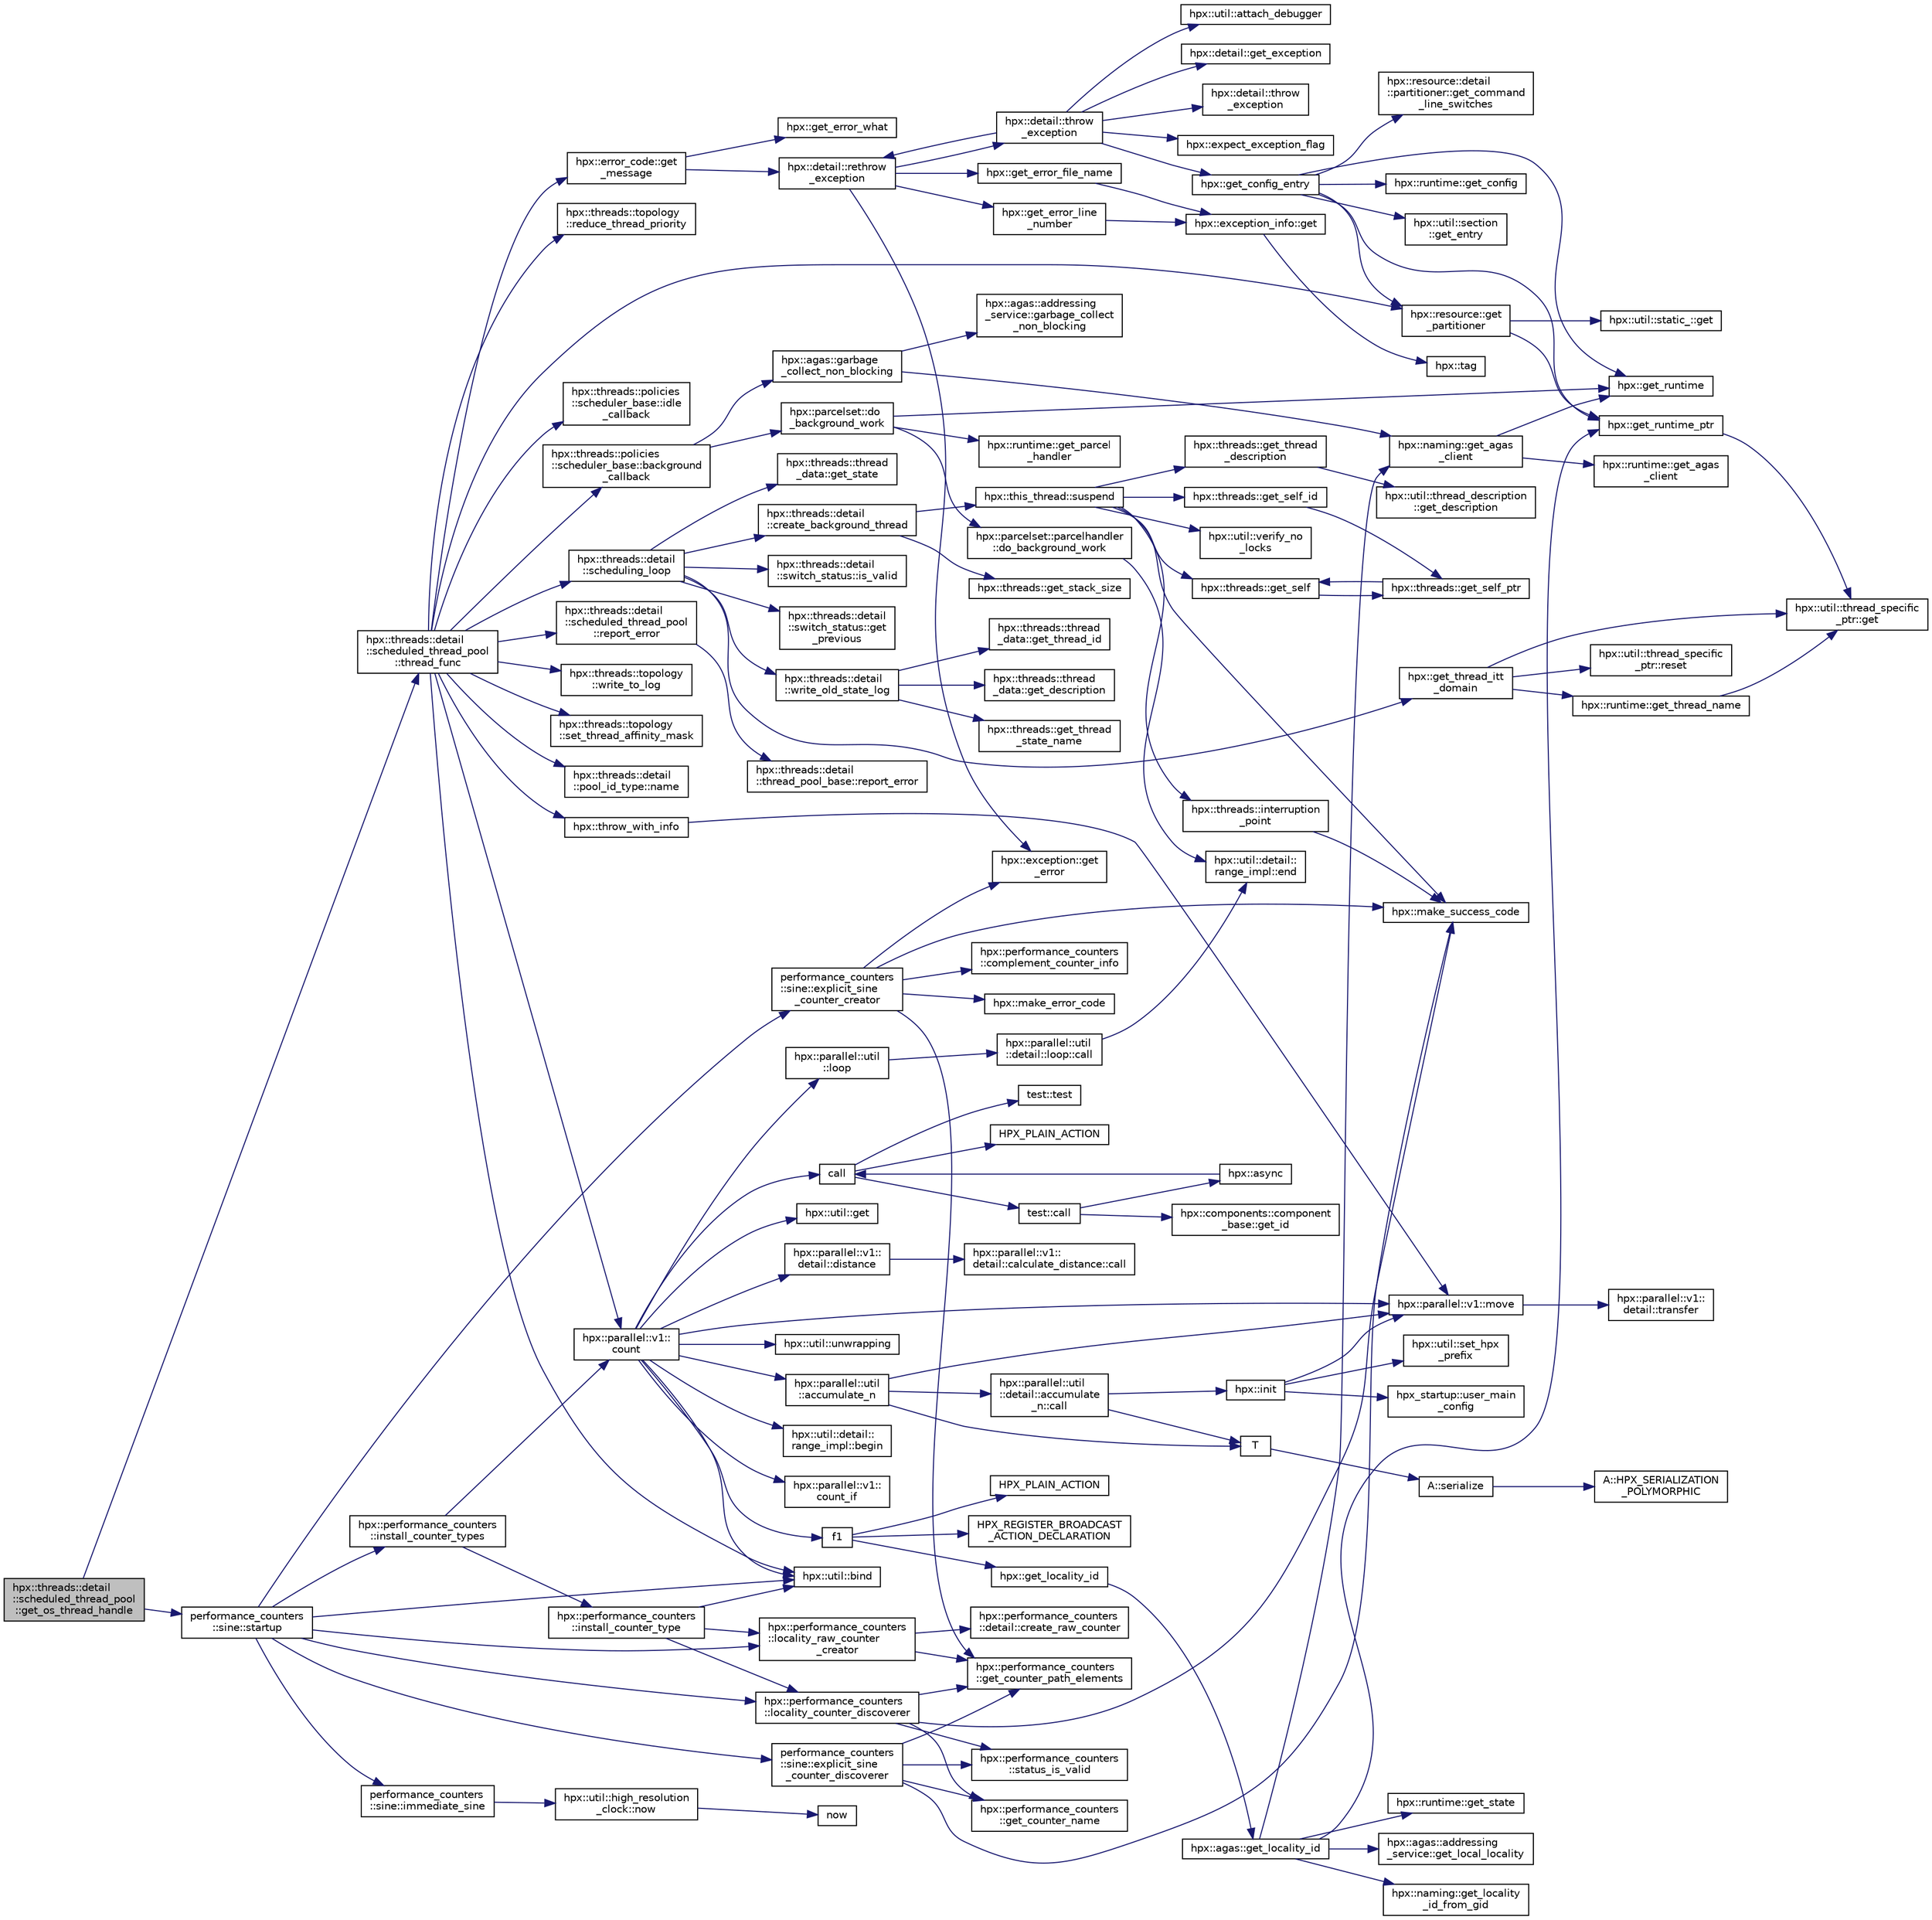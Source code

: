 digraph "hpx::threads::detail::scheduled_thread_pool::get_os_thread_handle"
{
  edge [fontname="Helvetica",fontsize="10",labelfontname="Helvetica",labelfontsize="10"];
  node [fontname="Helvetica",fontsize="10",shape=record];
  rankdir="LR";
  Node396 [label="hpx::threads::detail\l::scheduled_thread_pool\l::get_os_thread_handle",height=0.2,width=0.4,color="black", fillcolor="grey75", style="filled", fontcolor="black"];
  Node396 -> Node397 [color="midnightblue",fontsize="10",style="solid",fontname="Helvetica"];
  Node397 [label="hpx::threads::detail\l::scheduled_thread_pool\l::thread_func",height=0.2,width=0.4,color="black", fillcolor="white", style="filled",URL="$d2/df7/classhpx_1_1threads_1_1detail_1_1scheduled__thread__pool.html#a32d8c1d6d55b20d42149c5710792142f"];
  Node397 -> Node398 [color="midnightblue",fontsize="10",style="solid",fontname="Helvetica"];
  Node398 [label="hpx::resource::get\l_partitioner",height=0.2,width=0.4,color="black", fillcolor="white", style="filled",URL="$dd/da5/namespacehpx_1_1resource.html#af91354c369d9a22a00581d6b6da7d0ee"];
  Node398 -> Node399 [color="midnightblue",fontsize="10",style="solid",fontname="Helvetica"];
  Node399 [label="hpx::util::static_::get",height=0.2,width=0.4,color="black", fillcolor="white", style="filled",URL="$d3/dbb/structhpx_1_1util_1_1static__.html#a2967c633948a3bf17a3b5405ef5a8318"];
  Node398 -> Node400 [color="midnightblue",fontsize="10",style="solid",fontname="Helvetica"];
  Node400 [label="hpx::get_runtime_ptr",height=0.2,width=0.4,color="black", fillcolor="white", style="filled",URL="$d8/d83/namespacehpx.html#af29daf2bb3e01b4d6495a1742b6cce64"];
  Node400 -> Node401 [color="midnightblue",fontsize="10",style="solid",fontname="Helvetica"];
  Node401 [label="hpx::util::thread_specific\l_ptr::get",height=0.2,width=0.4,color="black", fillcolor="white", style="filled",URL="$d4/d4c/structhpx_1_1util_1_1thread__specific__ptr.html#a3b27d8520710478aa41d1f74206bdba9"];
  Node397 -> Node402 [color="midnightblue",fontsize="10",style="solid",fontname="Helvetica"];
  Node402 [label="hpx::threads::topology\l::write_to_log",height=0.2,width=0.4,color="black", fillcolor="white", style="filled",URL="$d5/daf/structhpx_1_1threads_1_1topology.html#a3a02b980b1b0fe24a36ef00bcf4b4c0f"];
  Node397 -> Node403 [color="midnightblue",fontsize="10",style="solid",fontname="Helvetica"];
  Node403 [label="hpx::threads::topology\l::set_thread_affinity_mask",height=0.2,width=0.4,color="black", fillcolor="white", style="filled",URL="$d5/daf/structhpx_1_1threads_1_1topology.html#a42b784e52c610fa3c7998f2b41396f04",tooltip="Use the given bit mask to set the affinity of the given thread. Each set bit corresponds to a process..."];
  Node397 -> Node404 [color="midnightblue",fontsize="10",style="solid",fontname="Helvetica"];
  Node404 [label="hpx::threads::detail\l::pool_id_type::name",height=0.2,width=0.4,color="black", fillcolor="white", style="filled",URL="$db/d62/structhpx_1_1threads_1_1detail_1_1pool__id__type.html#a3031d19c1ce8d88f6b9092cc0e322308"];
  Node397 -> Node405 [color="midnightblue",fontsize="10",style="solid",fontname="Helvetica"];
  Node405 [label="hpx::error_code::get\l_message",height=0.2,width=0.4,color="black", fillcolor="white", style="filled",URL="$d0/ddf/classhpx_1_1error__code.html#a70ab613bf2dfd57edc658b4acc680a63"];
  Node405 -> Node406 [color="midnightblue",fontsize="10",style="solid",fontname="Helvetica"];
  Node406 [label="hpx::detail::rethrow\l_exception",height=0.2,width=0.4,color="black", fillcolor="white", style="filled",URL="$d5/dbe/namespacehpx_1_1detail.html#aee8c9834a58f5c303ab3458b3b47d557"];
  Node406 -> Node407 [color="midnightblue",fontsize="10",style="solid",fontname="Helvetica"];
  Node407 [label="hpx::detail::throw\l_exception",height=0.2,width=0.4,color="black", fillcolor="white", style="filled",URL="$d5/dbe/namespacehpx_1_1detail.html#a6366f24c7da7fddd56679cb4f108689d"];
  Node407 -> Node408 [color="midnightblue",fontsize="10",style="solid",fontname="Helvetica"];
  Node408 [label="hpx::expect_exception_flag",height=0.2,width=0.4,color="black", fillcolor="white", style="filled",URL="$d8/d83/namespacehpx.html#ab67c753a0a830fd90332e88a18377f90"];
  Node407 -> Node409 [color="midnightblue",fontsize="10",style="solid",fontname="Helvetica"];
  Node409 [label="hpx::get_config_entry",height=0.2,width=0.4,color="black", fillcolor="white", style="filled",URL="$d8/d83/namespacehpx.html#a097240e6744bc8905f708932da401835",tooltip="Retrieve the string value of a configuration entry given by key. "];
  Node409 -> Node400 [color="midnightblue",fontsize="10",style="solid",fontname="Helvetica"];
  Node409 -> Node410 [color="midnightblue",fontsize="10",style="solid",fontname="Helvetica"];
  Node410 [label="hpx::get_runtime",height=0.2,width=0.4,color="black", fillcolor="white", style="filled",URL="$d8/d83/namespacehpx.html#aef902cc6c7dd3b9fbadf34d1e850a070"];
  Node409 -> Node411 [color="midnightblue",fontsize="10",style="solid",fontname="Helvetica"];
  Node411 [label="hpx::runtime::get_config",height=0.2,width=0.4,color="black", fillcolor="white", style="filled",URL="$d0/d7b/classhpx_1_1runtime.html#a0bfe0241e54b1fe1dd4ec181d944de43",tooltip="access configuration information "];
  Node409 -> Node412 [color="midnightblue",fontsize="10",style="solid",fontname="Helvetica"];
  Node412 [label="hpx::util::section\l::get_entry",height=0.2,width=0.4,color="black", fillcolor="white", style="filled",URL="$dd/de4/classhpx_1_1util_1_1section.html#a02ac2ca2a4490347405dec03df46af88"];
  Node409 -> Node398 [color="midnightblue",fontsize="10",style="solid",fontname="Helvetica"];
  Node409 -> Node413 [color="midnightblue",fontsize="10",style="solid",fontname="Helvetica"];
  Node413 [label="hpx::resource::detail\l::partitioner::get_command\l_line_switches",height=0.2,width=0.4,color="black", fillcolor="white", style="filled",URL="$d0/dab/classhpx_1_1resource_1_1detail_1_1partitioner.html#a16fe01dd59b2c89bd556788b5713522e"];
  Node407 -> Node414 [color="midnightblue",fontsize="10",style="solid",fontname="Helvetica"];
  Node414 [label="hpx::util::attach_debugger",height=0.2,width=0.4,color="black", fillcolor="white", style="filled",URL="$df/dad/namespacehpx_1_1util.html#a4d53a5f5c04d022a87d71b19af5d14f3"];
  Node407 -> Node406 [color="midnightblue",fontsize="10",style="solid",fontname="Helvetica"];
  Node407 -> Node415 [color="midnightblue",fontsize="10",style="solid",fontname="Helvetica"];
  Node415 [label="hpx::detail::get_exception",height=0.2,width=0.4,color="black", fillcolor="white", style="filled",URL="$d5/dbe/namespacehpx_1_1detail.html#aeddff6225bf1465af33dd657d550796b"];
  Node407 -> Node416 [color="midnightblue",fontsize="10",style="solid",fontname="Helvetica"];
  Node416 [label="hpx::detail::throw\l_exception",height=0.2,width=0.4,color="black", fillcolor="white", style="filled",URL="$d5/dbe/namespacehpx_1_1detail.html#a2ae7ed92c53dbd2adaa2ae33d3433370"];
  Node406 -> Node417 [color="midnightblue",fontsize="10",style="solid",fontname="Helvetica"];
  Node417 [label="hpx::exception::get\l_error",height=0.2,width=0.4,color="black", fillcolor="white", style="filled",URL="$de/d25/classhpx_1_1exception.html#a427fc21f422d4a796cf7e8f7b74c1fe1"];
  Node406 -> Node418 [color="midnightblue",fontsize="10",style="solid",fontname="Helvetica"];
  Node418 [label="hpx::get_error_file_name",height=0.2,width=0.4,color="black", fillcolor="white", style="filled",URL="$d8/d83/namespacehpx.html#a0af92c8ff70bbc40c078ef06a2ff4647",tooltip="Return the (source code) file name of the function from which the exception was thrown. "];
  Node418 -> Node419 [color="midnightblue",fontsize="10",style="solid",fontname="Helvetica"];
  Node419 [label="hpx::exception_info::get",height=0.2,width=0.4,color="black", fillcolor="white", style="filled",URL="$d9/dd9/classhpx_1_1exception__info.html#a5185a3dd356feafdff056cc4004d15b4"];
  Node419 -> Node420 [color="midnightblue",fontsize="10",style="solid",fontname="Helvetica"];
  Node420 [label="hpx::tag",height=0.2,width=0.4,color="black", fillcolor="white", style="filled",URL="$d8/d83/namespacehpx.html#ab8a2c6d15512607b77dc35c2cbffbd24"];
  Node406 -> Node421 [color="midnightblue",fontsize="10",style="solid",fontname="Helvetica"];
  Node421 [label="hpx::get_error_line\l_number",height=0.2,width=0.4,color="black", fillcolor="white", style="filled",URL="$d8/d83/namespacehpx.html#ae0112fceccd5a51798ed81d88906468e",tooltip="Return the line number in the (source code) file of the function from which the exception was thrown..."];
  Node421 -> Node419 [color="midnightblue",fontsize="10",style="solid",fontname="Helvetica"];
  Node405 -> Node422 [color="midnightblue",fontsize="10",style="solid",fontname="Helvetica"];
  Node422 [label="hpx::get_error_what",height=0.2,width=0.4,color="black", fillcolor="white", style="filled",URL="$d8/d83/namespacehpx.html#ad28bf0e2a07a99c4d3eedaf1339af32c",tooltip="Return the error message of the thrown exception. "];
  Node397 -> Node423 [color="midnightblue",fontsize="10",style="solid",fontname="Helvetica"];
  Node423 [label="hpx::threads::topology\l::reduce_thread_priority",height=0.2,width=0.4,color="black", fillcolor="white", style="filled",URL="$d5/daf/structhpx_1_1threads_1_1topology.html#a3752f213bc1a82cc001736ecdcdcc675",tooltip="Reduce thread priority of the current thread. "];
  Node397 -> Node424 [color="midnightblue",fontsize="10",style="solid",fontname="Helvetica"];
  Node424 [label="hpx::parallel::v1::\lcount",height=0.2,width=0.4,color="black", fillcolor="white", style="filled",URL="$db/db9/namespacehpx_1_1parallel_1_1v1.html#a19d058114a2bd44801aab4176b188e23"];
  Node424 -> Node425 [color="midnightblue",fontsize="10",style="solid",fontname="Helvetica"];
  Node425 [label="hpx::parallel::v1::\lcount_if",height=0.2,width=0.4,color="black", fillcolor="white", style="filled",URL="$db/db9/namespacehpx_1_1parallel_1_1v1.html#ad836ff017ec208c2d6388a9b47b05ce0"];
  Node424 -> Node426 [color="midnightblue",fontsize="10",style="solid",fontname="Helvetica"];
  Node426 [label="f1",height=0.2,width=0.4,color="black", fillcolor="white", style="filled",URL="$d8/d8b/broadcast_8cpp.html#a1751fbd41f2529b84514a9dbd767959a"];
  Node426 -> Node427 [color="midnightblue",fontsize="10",style="solid",fontname="Helvetica"];
  Node427 [label="hpx::get_locality_id",height=0.2,width=0.4,color="black", fillcolor="white", style="filled",URL="$d8/d83/namespacehpx.html#a158d7c54a657bb364c1704033010697b",tooltip="Return the number of the locality this function is being called from. "];
  Node427 -> Node428 [color="midnightblue",fontsize="10",style="solid",fontname="Helvetica"];
  Node428 [label="hpx::agas::get_locality_id",height=0.2,width=0.4,color="black", fillcolor="white", style="filled",URL="$dc/d54/namespacehpx_1_1agas.html#a491cc2ddecdf0f1a9129900caa6a4d3e"];
  Node428 -> Node400 [color="midnightblue",fontsize="10",style="solid",fontname="Helvetica"];
  Node428 -> Node429 [color="midnightblue",fontsize="10",style="solid",fontname="Helvetica"];
  Node429 [label="hpx::runtime::get_state",height=0.2,width=0.4,color="black", fillcolor="white", style="filled",URL="$d0/d7b/classhpx_1_1runtime.html#ab405f80e060dac95d624520f38b0524c"];
  Node428 -> Node430 [color="midnightblue",fontsize="10",style="solid",fontname="Helvetica"];
  Node430 [label="hpx::naming::get_agas\l_client",height=0.2,width=0.4,color="black", fillcolor="white", style="filled",URL="$d4/dc9/namespacehpx_1_1naming.html#a0408fffd5d34b620712a801b0ae3b032"];
  Node430 -> Node410 [color="midnightblue",fontsize="10",style="solid",fontname="Helvetica"];
  Node430 -> Node431 [color="midnightblue",fontsize="10",style="solid",fontname="Helvetica"];
  Node431 [label="hpx::runtime::get_agas\l_client",height=0.2,width=0.4,color="black", fillcolor="white", style="filled",URL="$d0/d7b/classhpx_1_1runtime.html#aeb5dddd30d6b9861669af8ad44d1a96a"];
  Node428 -> Node432 [color="midnightblue",fontsize="10",style="solid",fontname="Helvetica"];
  Node432 [label="hpx::agas::addressing\l_service::get_local_locality",height=0.2,width=0.4,color="black", fillcolor="white", style="filled",URL="$db/d58/structhpx_1_1agas_1_1addressing__service.html#ab52c19a37c2a7a006c6c15f90ad0539c"];
  Node428 -> Node433 [color="midnightblue",fontsize="10",style="solid",fontname="Helvetica"];
  Node433 [label="hpx::naming::get_locality\l_id_from_gid",height=0.2,width=0.4,color="black", fillcolor="white", style="filled",URL="$d4/dc9/namespacehpx_1_1naming.html#a7fd43037784560bd04fda9b49e33529f"];
  Node426 -> Node434 [color="midnightblue",fontsize="10",style="solid",fontname="Helvetica"];
  Node434 [label="HPX_PLAIN_ACTION",height=0.2,width=0.4,color="black", fillcolor="white", style="filled",URL="$d8/d8b/broadcast_8cpp.html#a19685a0394ce6a99351f7a679f6eeefc"];
  Node426 -> Node435 [color="midnightblue",fontsize="10",style="solid",fontname="Helvetica"];
  Node435 [label="HPX_REGISTER_BROADCAST\l_ACTION_DECLARATION",height=0.2,width=0.4,color="black", fillcolor="white", style="filled",URL="$d7/d38/addressing__service_8cpp.html#a573d764d9cb34eec46a4bdffcf07875f"];
  Node424 -> Node436 [color="midnightblue",fontsize="10",style="solid",fontname="Helvetica"];
  Node436 [label="hpx::parallel::util\l::loop",height=0.2,width=0.4,color="black", fillcolor="white", style="filled",URL="$df/dc6/namespacehpx_1_1parallel_1_1util.html#a3f434e00f42929aac85debb8c5782213"];
  Node436 -> Node437 [color="midnightblue",fontsize="10",style="solid",fontname="Helvetica"];
  Node437 [label="hpx::parallel::util\l::detail::loop::call",height=0.2,width=0.4,color="black", fillcolor="white", style="filled",URL="$da/d06/structhpx_1_1parallel_1_1util_1_1detail_1_1loop.html#a5c5e8dbda782f09cdb7bc2509e3bf09e"];
  Node437 -> Node438 [color="midnightblue",fontsize="10",style="solid",fontname="Helvetica"];
  Node438 [label="hpx::util::detail::\lrange_impl::end",height=0.2,width=0.4,color="black", fillcolor="white", style="filled",URL="$d4/d4a/namespacehpx_1_1util_1_1detail_1_1range__impl.html#afb2ea48b0902f52ee4d8b764807b4316"];
  Node424 -> Node439 [color="midnightblue",fontsize="10",style="solid",fontname="Helvetica"];
  Node439 [label="hpx::util::bind",height=0.2,width=0.4,color="black", fillcolor="white", style="filled",URL="$df/dad/namespacehpx_1_1util.html#ad844caedf82a0173d6909d910c3e48c6"];
  Node424 -> Node440 [color="midnightblue",fontsize="10",style="solid",fontname="Helvetica"];
  Node440 [label="hpx::parallel::v1::move",height=0.2,width=0.4,color="black", fillcolor="white", style="filled",URL="$db/db9/namespacehpx_1_1parallel_1_1v1.html#aa7c4ede081ce786c9d1eb1adff495cfc"];
  Node440 -> Node441 [color="midnightblue",fontsize="10",style="solid",fontname="Helvetica"];
  Node441 [label="hpx::parallel::v1::\ldetail::transfer",height=0.2,width=0.4,color="black", fillcolor="white", style="filled",URL="$d2/ddd/namespacehpx_1_1parallel_1_1v1_1_1detail.html#ab1b56a05e1885ca7cc7ffa1804dd2f3c"];
  Node424 -> Node442 [color="midnightblue",fontsize="10",style="solid",fontname="Helvetica"];
  Node442 [label="hpx::util::get",height=0.2,width=0.4,color="black", fillcolor="white", style="filled",URL="$df/dad/namespacehpx_1_1util.html#a5cbd3c41f03f4d4acaedaa4777e3cc02"];
  Node424 -> Node443 [color="midnightblue",fontsize="10",style="solid",fontname="Helvetica"];
  Node443 [label="call",height=0.2,width=0.4,color="black", fillcolor="white", style="filled",URL="$d2/d67/promise__1620_8cpp.html#a58357f0b82bc761e1d0b9091ed563a70"];
  Node443 -> Node444 [color="midnightblue",fontsize="10",style="solid",fontname="Helvetica"];
  Node444 [label="test::test",height=0.2,width=0.4,color="black", fillcolor="white", style="filled",URL="$d8/d89/structtest.html#ab42d5ece712d716b04cb3f686f297a26"];
  Node443 -> Node445 [color="midnightblue",fontsize="10",style="solid",fontname="Helvetica"];
  Node445 [label="HPX_PLAIN_ACTION",height=0.2,width=0.4,color="black", fillcolor="white", style="filled",URL="$d2/d67/promise__1620_8cpp.html#ab96aab827a4b1fcaf66cfe0ba83fef23"];
  Node443 -> Node446 [color="midnightblue",fontsize="10",style="solid",fontname="Helvetica"];
  Node446 [label="test::call",height=0.2,width=0.4,color="black", fillcolor="white", style="filled",URL="$d8/d89/structtest.html#aeb29e7ed6518b9426ccf1344c52620ae"];
  Node446 -> Node447 [color="midnightblue",fontsize="10",style="solid",fontname="Helvetica"];
  Node447 [label="hpx::async",height=0.2,width=0.4,color="black", fillcolor="white", style="filled",URL="$d8/d83/namespacehpx.html#acb7d8e37b73b823956ce144f9a57eaa4"];
  Node447 -> Node443 [color="midnightblue",fontsize="10",style="solid",fontname="Helvetica"];
  Node446 -> Node448 [color="midnightblue",fontsize="10",style="solid",fontname="Helvetica"];
  Node448 [label="hpx::components::component\l_base::get_id",height=0.2,width=0.4,color="black", fillcolor="white", style="filled",URL="$d2/de6/classhpx_1_1components_1_1component__base.html#a4c8fd93514039bdf01c48d66d82b19cd"];
  Node424 -> Node449 [color="midnightblue",fontsize="10",style="solid",fontname="Helvetica"];
  Node449 [label="hpx::parallel::v1::\ldetail::distance",height=0.2,width=0.4,color="black", fillcolor="white", style="filled",URL="$d2/ddd/namespacehpx_1_1parallel_1_1v1_1_1detail.html#a6bea3c6a5f470cad11f27ee6bab4a33f"];
  Node449 -> Node450 [color="midnightblue",fontsize="10",style="solid",fontname="Helvetica"];
  Node450 [label="hpx::parallel::v1::\ldetail::calculate_distance::call",height=0.2,width=0.4,color="black", fillcolor="white", style="filled",URL="$db/dfa/structhpx_1_1parallel_1_1v1_1_1detail_1_1calculate__distance.html#a950a6627830a7d019ac0e734b0a447bf"];
  Node424 -> Node451 [color="midnightblue",fontsize="10",style="solid",fontname="Helvetica"];
  Node451 [label="hpx::util::unwrapping",height=0.2,width=0.4,color="black", fillcolor="white", style="filled",URL="$df/dad/namespacehpx_1_1util.html#a7529d9ac687684c33403cdd1f9cef8e4"];
  Node424 -> Node452 [color="midnightblue",fontsize="10",style="solid",fontname="Helvetica"];
  Node452 [label="hpx::parallel::util\l::accumulate_n",height=0.2,width=0.4,color="black", fillcolor="white", style="filled",URL="$df/dc6/namespacehpx_1_1parallel_1_1util.html#af19f9a2722f97c2247ea5d0dbb5e2d25"];
  Node452 -> Node453 [color="midnightblue",fontsize="10",style="solid",fontname="Helvetica"];
  Node453 [label="hpx::parallel::util\l::detail::accumulate\l_n::call",height=0.2,width=0.4,color="black", fillcolor="white", style="filled",URL="$d8/d3b/structhpx_1_1parallel_1_1util_1_1detail_1_1accumulate__n.html#a765aceb8ab313fc92f7c4aaf70ccca8f"];
  Node453 -> Node454 [color="midnightblue",fontsize="10",style="solid",fontname="Helvetica"];
  Node454 [label="hpx::init",height=0.2,width=0.4,color="black", fillcolor="white", style="filled",URL="$d8/d83/namespacehpx.html#a3c694ea960b47c56b33351ba16e3d76b",tooltip="Main entry point for launching the HPX runtime system. "];
  Node454 -> Node455 [color="midnightblue",fontsize="10",style="solid",fontname="Helvetica"];
  Node455 [label="hpx::util::set_hpx\l_prefix",height=0.2,width=0.4,color="black", fillcolor="white", style="filled",URL="$df/dad/namespacehpx_1_1util.html#ae40a23c1ba0a48d9304dcf717a95793e"];
  Node454 -> Node456 [color="midnightblue",fontsize="10",style="solid",fontname="Helvetica"];
  Node456 [label="hpx_startup::user_main\l_config",height=0.2,width=0.4,color="black", fillcolor="white", style="filled",URL="$d3/dd2/namespacehpx__startup.html#aaac571d88bd3912a4225a23eb3261637"];
  Node454 -> Node440 [color="midnightblue",fontsize="10",style="solid",fontname="Helvetica"];
  Node453 -> Node457 [color="midnightblue",fontsize="10",style="solid",fontname="Helvetica"];
  Node457 [label="T",height=0.2,width=0.4,color="black", fillcolor="white", style="filled",URL="$db/d33/polymorphic__semiintrusive__template_8cpp.html#ad187658f9cb91c1312b39ae7e896f1ea"];
  Node457 -> Node458 [color="midnightblue",fontsize="10",style="solid",fontname="Helvetica"];
  Node458 [label="A::serialize",height=0.2,width=0.4,color="black", fillcolor="white", style="filled",URL="$d7/da0/struct_a.html#a5f5c287cf471e274ed9dda0da1592212"];
  Node458 -> Node459 [color="midnightblue",fontsize="10",style="solid",fontname="Helvetica"];
  Node459 [label="A::HPX_SERIALIZATION\l_POLYMORPHIC",height=0.2,width=0.4,color="black", fillcolor="white", style="filled",URL="$d7/da0/struct_a.html#ada978cc156cebbafddb1f3aa4c01918c"];
  Node452 -> Node440 [color="midnightblue",fontsize="10",style="solid",fontname="Helvetica"];
  Node452 -> Node457 [color="midnightblue",fontsize="10",style="solid",fontname="Helvetica"];
  Node424 -> Node460 [color="midnightblue",fontsize="10",style="solid",fontname="Helvetica"];
  Node460 [label="hpx::util::detail::\lrange_impl::begin",height=0.2,width=0.4,color="black", fillcolor="white", style="filled",URL="$d4/d4a/namespacehpx_1_1util_1_1detail_1_1range__impl.html#a31e165df2b865cdd961f35ce938db41a"];
  Node397 -> Node439 [color="midnightblue",fontsize="10",style="solid",fontname="Helvetica"];
  Node397 -> Node461 [color="midnightblue",fontsize="10",style="solid",fontname="Helvetica"];
  Node461 [label="hpx::threads::policies\l::scheduler_base::idle\l_callback",height=0.2,width=0.4,color="black", fillcolor="white", style="filled",URL="$dd/d7e/structhpx_1_1threads_1_1policies_1_1scheduler__base.html#aed31cb1b82fc7a3bcec3c4d53fde9fc9"];
  Node397 -> Node462 [color="midnightblue",fontsize="10",style="solid",fontname="Helvetica"];
  Node462 [label="hpx::threads::policies\l::scheduler_base::background\l_callback",height=0.2,width=0.4,color="black", fillcolor="white", style="filled",URL="$dd/d7e/structhpx_1_1threads_1_1policies_1_1scheduler__base.html#a956709c6ebb9953e01eb3426faf083d5"];
  Node462 -> Node463 [color="midnightblue",fontsize="10",style="solid",fontname="Helvetica"];
  Node463 [label="hpx::parcelset::do\l_background_work",height=0.2,width=0.4,color="black", fillcolor="white", style="filled",URL="$d4/d41/namespacehpx_1_1parcelset.html#a1c37a1125414de7ed0fdb0dbef922ae0"];
  Node463 -> Node410 [color="midnightblue",fontsize="10",style="solid",fontname="Helvetica"];
  Node463 -> Node464 [color="midnightblue",fontsize="10",style="solid",fontname="Helvetica"];
  Node464 [label="hpx::runtime::get_parcel\l_handler",height=0.2,width=0.4,color="black", fillcolor="white", style="filled",URL="$d0/d7b/classhpx_1_1runtime.html#aa3997c2fc929d3bb84bcb100b4b66e8d"];
  Node463 -> Node465 [color="midnightblue",fontsize="10",style="solid",fontname="Helvetica"];
  Node465 [label="hpx::parcelset::parcelhandler\l::do_background_work",height=0.2,width=0.4,color="black", fillcolor="white", style="filled",URL="$d4/d2f/classhpx_1_1parcelset_1_1parcelhandler.html#a4d1c13251cdae6b6e7d06f5a7ff48d5b",tooltip="do background work in the parcel layer "];
  Node465 -> Node438 [color="midnightblue",fontsize="10",style="solid",fontname="Helvetica"];
  Node462 -> Node466 [color="midnightblue",fontsize="10",style="solid",fontname="Helvetica"];
  Node466 [label="hpx::agas::garbage\l_collect_non_blocking",height=0.2,width=0.4,color="black", fillcolor="white", style="filled",URL="$dc/d54/namespacehpx_1_1agas.html#afad9c8faca41f9a5ec2c50b98ad1e05f"];
  Node466 -> Node430 [color="midnightblue",fontsize="10",style="solid",fontname="Helvetica"];
  Node466 -> Node467 [color="midnightblue",fontsize="10",style="solid",fontname="Helvetica"];
  Node467 [label="hpx::agas::addressing\l_service::garbage_collect\l_non_blocking",height=0.2,width=0.4,color="black", fillcolor="white", style="filled",URL="$db/d58/structhpx_1_1agas_1_1addressing__service.html#a031124dcd3086059ceff3abde50f0b97"];
  Node397 -> Node468 [color="midnightblue",fontsize="10",style="solid",fontname="Helvetica"];
  Node468 [label="hpx::threads::detail\l::scheduling_loop",height=0.2,width=0.4,color="black", fillcolor="white", style="filled",URL="$d2/dd1/namespacehpx_1_1threads_1_1detail.html#a68a95dd6ac6606418b859ac45da10a5a"];
  Node468 -> Node469 [color="midnightblue",fontsize="10",style="solid",fontname="Helvetica"];
  Node469 [label="hpx::get_thread_itt\l_domain",height=0.2,width=0.4,color="black", fillcolor="white", style="filled",URL="$d8/d83/namespacehpx.html#a69350b29bb641f990117ad53c4df1d51"];
  Node469 -> Node401 [color="midnightblue",fontsize="10",style="solid",fontname="Helvetica"];
  Node469 -> Node470 [color="midnightblue",fontsize="10",style="solid",fontname="Helvetica"];
  Node470 [label="hpx::util::thread_specific\l_ptr::reset",height=0.2,width=0.4,color="black", fillcolor="white", style="filled",URL="$d4/d4c/structhpx_1_1util_1_1thread__specific__ptr.html#a39c7045b96ffecd7220745a72a89ea6e"];
  Node469 -> Node471 [color="midnightblue",fontsize="10",style="solid",fontname="Helvetica"];
  Node471 [label="hpx::runtime::get_thread_name",height=0.2,width=0.4,color="black", fillcolor="white", style="filled",URL="$d0/d7b/classhpx_1_1runtime.html#adeb6fca03ce5ab9019872891481aa31f",tooltip="Return the name of the calling thread. "];
  Node471 -> Node401 [color="midnightblue",fontsize="10",style="solid",fontname="Helvetica"];
  Node468 -> Node472 [color="midnightblue",fontsize="10",style="solid",fontname="Helvetica"];
  Node472 [label="hpx::threads::detail\l::create_background_thread",height=0.2,width=0.4,color="black", fillcolor="white", style="filled",URL="$d2/dd1/namespacehpx_1_1threads_1_1detail.html#a4caef2f942519fa78863cb0050a67697"];
  Node472 -> Node473 [color="midnightblue",fontsize="10",style="solid",fontname="Helvetica"];
  Node473 [label="hpx::this_thread::suspend",height=0.2,width=0.4,color="black", fillcolor="white", style="filled",URL="$d9/d52/namespacehpx_1_1this__thread.html#aca220026fb3014c0881d129fe31c0073"];
  Node473 -> Node474 [color="midnightblue",fontsize="10",style="solid",fontname="Helvetica"];
  Node474 [label="hpx::threads::get_self",height=0.2,width=0.4,color="black", fillcolor="white", style="filled",URL="$d7/d28/namespacehpx_1_1threads.html#a07daf4d6d29233f20d66d41ab7b5b8e8"];
  Node474 -> Node475 [color="midnightblue",fontsize="10",style="solid",fontname="Helvetica"];
  Node475 [label="hpx::threads::get_self_ptr",height=0.2,width=0.4,color="black", fillcolor="white", style="filled",URL="$d7/d28/namespacehpx_1_1threads.html#a22877ae347ad884cde3a51397dad6c53"];
  Node475 -> Node474 [color="midnightblue",fontsize="10",style="solid",fontname="Helvetica"];
  Node473 -> Node476 [color="midnightblue",fontsize="10",style="solid",fontname="Helvetica"];
  Node476 [label="hpx::threads::get_self_id",height=0.2,width=0.4,color="black", fillcolor="white", style="filled",URL="$d7/d28/namespacehpx_1_1threads.html#afafe0f900b9fac3d4ed3c747625c1cfe"];
  Node476 -> Node475 [color="midnightblue",fontsize="10",style="solid",fontname="Helvetica"];
  Node473 -> Node477 [color="midnightblue",fontsize="10",style="solid",fontname="Helvetica"];
  Node477 [label="hpx::threads::interruption\l_point",height=0.2,width=0.4,color="black", fillcolor="white", style="filled",URL="$d7/d28/namespacehpx_1_1threads.html#ada6ec56a12b050707311d8c628089059"];
  Node477 -> Node478 [color="midnightblue",fontsize="10",style="solid",fontname="Helvetica"];
  Node478 [label="hpx::make_success_code",height=0.2,width=0.4,color="black", fillcolor="white", style="filled",URL="$d8/d83/namespacehpx.html#a0e8512a8f49e2a6c8185061181419d8f",tooltip="Returns error_code(hpx::success, \"success\", mode). "];
  Node473 -> Node479 [color="midnightblue",fontsize="10",style="solid",fontname="Helvetica"];
  Node479 [label="hpx::util::verify_no\l_locks",height=0.2,width=0.4,color="black", fillcolor="white", style="filled",URL="$df/dad/namespacehpx_1_1util.html#ae0e1837ee6f09b79b26c2e788d2e9fc9"];
  Node473 -> Node480 [color="midnightblue",fontsize="10",style="solid",fontname="Helvetica"];
  Node480 [label="hpx::threads::get_thread\l_description",height=0.2,width=0.4,color="black", fillcolor="white", style="filled",URL="$d7/d28/namespacehpx_1_1threads.html#a42fc18a7a680f4e8bc633a4b4c956701"];
  Node480 -> Node481 [color="midnightblue",fontsize="10",style="solid",fontname="Helvetica"];
  Node481 [label="hpx::util::thread_description\l::get_description",height=0.2,width=0.4,color="black", fillcolor="white", style="filled",URL="$df/d9e/structhpx_1_1util_1_1thread__description.html#a8c834e14eca6eb228188022577f9f952"];
  Node473 -> Node478 [color="midnightblue",fontsize="10",style="solid",fontname="Helvetica"];
  Node472 -> Node482 [color="midnightblue",fontsize="10",style="solid",fontname="Helvetica"];
  Node482 [label="hpx::threads::get_stack_size",height=0.2,width=0.4,color="black", fillcolor="white", style="filled",URL="$d7/d28/namespacehpx_1_1threads.html#af597241b3c2785150be206737ca04aa6",tooltip="The get_stack_size function is part of the thread related API. It. "];
  Node468 -> Node483 [color="midnightblue",fontsize="10",style="solid",fontname="Helvetica"];
  Node483 [label="hpx::threads::thread\l_data::get_state",height=0.2,width=0.4,color="black", fillcolor="white", style="filled",URL="$d3/d00/classhpx_1_1threads_1_1thread__data.html#a4a24fe7d53dece4ccf5dcd2a30177d6d"];
  Node468 -> Node484 [color="midnightblue",fontsize="10",style="solid",fontname="Helvetica"];
  Node484 [label="hpx::threads::detail\l::write_old_state_log",height=0.2,width=0.4,color="black", fillcolor="white", style="filled",URL="$d2/dd1/namespacehpx_1_1threads_1_1detail.html#aa11d8d4f93faf9b514d46d9ad1546d39"];
  Node484 -> Node485 [color="midnightblue",fontsize="10",style="solid",fontname="Helvetica"];
  Node485 [label="hpx::threads::thread\l_data::get_thread_id",height=0.2,width=0.4,color="black", fillcolor="white", style="filled",URL="$d3/d00/classhpx_1_1threads_1_1thread__data.html#a097981c34132d2d99cca011e33fb6fe5"];
  Node484 -> Node486 [color="midnightblue",fontsize="10",style="solid",fontname="Helvetica"];
  Node486 [label="hpx::threads::thread\l_data::get_description",height=0.2,width=0.4,color="black", fillcolor="white", style="filled",URL="$d3/d00/classhpx_1_1threads_1_1thread__data.html#a6e4640d308b7fb17f87509e0aadd6b49"];
  Node484 -> Node487 [color="midnightblue",fontsize="10",style="solid",fontname="Helvetica"];
  Node487 [label="hpx::threads::get_thread\l_state_name",height=0.2,width=0.4,color="black", fillcolor="white", style="filled",URL="$d7/d28/namespacehpx_1_1threads.html#a26f91ea8d2195f165c033241c5cd11db"];
  Node468 -> Node488 [color="midnightblue",fontsize="10",style="solid",fontname="Helvetica"];
  Node488 [label="hpx::threads::detail\l::switch_status::is_valid",height=0.2,width=0.4,color="black", fillcolor="white", style="filled",URL="$de/d24/classhpx_1_1threads_1_1detail_1_1switch__status.html#a14ebaf60ec466af513bf5e26af428a52"];
  Node468 -> Node489 [color="midnightblue",fontsize="10",style="solid",fontname="Helvetica"];
  Node489 [label="hpx::threads::detail\l::switch_status::get\l_previous",height=0.2,width=0.4,color="black", fillcolor="white", style="filled",URL="$de/d24/classhpx_1_1threads_1_1detail_1_1switch__status.html#a7853c327dee7e8573cbc33660fa10aa0"];
  Node397 -> Node490 [color="midnightblue",fontsize="10",style="solid",fontname="Helvetica"];
  Node490 [label="hpx::threads::detail\l::scheduled_thread_pool\l::report_error",height=0.2,width=0.4,color="black", fillcolor="white", style="filled",URL="$d2/df7/classhpx_1_1threads_1_1detail_1_1scheduled__thread__pool.html#afdd6a4e424a4c0d8a2847b138e5e73b4"];
  Node490 -> Node491 [color="midnightblue",fontsize="10",style="solid",fontname="Helvetica"];
  Node491 [label="hpx::threads::detail\l::thread_pool_base::report_error",height=0.2,width=0.4,color="black", fillcolor="white", style="filled",URL="$de/dae/classhpx_1_1threads_1_1detail_1_1thread__pool__base.html#a9df24fceea806eb1f807c7b37c75b02c"];
  Node397 -> Node492 [color="midnightblue",fontsize="10",style="solid",fontname="Helvetica"];
  Node492 [label="hpx::throw_with_info",height=0.2,width=0.4,color="black", fillcolor="white", style="filled",URL="$d8/d83/namespacehpx.html#a5b4114afa3b2621be9c2581392931950"];
  Node492 -> Node440 [color="midnightblue",fontsize="10",style="solid",fontname="Helvetica"];
  Node396 -> Node493 [color="midnightblue",fontsize="10",style="solid",fontname="Helvetica"];
  Node493 [label="performance_counters\l::sine::startup",height=0.2,width=0.4,color="black", fillcolor="white", style="filled",URL="$d1/d04/namespaceperformance__counters_1_1sine.html#a73ad17477610d96bd56bdc05fc19d92a"];
  Node493 -> Node494 [color="midnightblue",fontsize="10",style="solid",fontname="Helvetica"];
  Node494 [label="performance_counters\l::sine::explicit_sine\l_counter_creator",height=0.2,width=0.4,color="black", fillcolor="white", style="filled",URL="$d1/d04/namespaceperformance__counters_1_1sine.html#ad70bd639555008835cc2619e4060c822"];
  Node494 -> Node495 [color="midnightblue",fontsize="10",style="solid",fontname="Helvetica"];
  Node495 [label="hpx::performance_counters\l::get_counter_path_elements",height=0.2,width=0.4,color="black", fillcolor="white", style="filled",URL="$d0/d36/namespacehpx_1_1performance__counters.html#a20efd215ad44c2a1d6bf36731b07094c",tooltip="Fill the given counter_path_elements instance from the given full name of a counter. "];
  Node494 -> Node496 [color="midnightblue",fontsize="10",style="solid",fontname="Helvetica"];
  Node496 [label="hpx::performance_counters\l::complement_counter_info",height=0.2,width=0.4,color="black", fillcolor="white", style="filled",URL="$d0/d36/namespacehpx_1_1performance__counters.html#a0256857d76e12ec08c01ac2f020b1f48",tooltip="Complement the counter info if parent instance name is missing. "];
  Node494 -> Node497 [color="midnightblue",fontsize="10",style="solid",fontname="Helvetica"];
  Node497 [label="hpx::make_error_code",height=0.2,width=0.4,color="black", fillcolor="white", style="filled",URL="$d8/d83/namespacehpx.html#a154bc03d8bffebc41d36767f98aea4b0",tooltip="Returns a new error_code constructed from the given parameters. "];
  Node494 -> Node417 [color="midnightblue",fontsize="10",style="solid",fontname="Helvetica"];
  Node494 -> Node478 [color="midnightblue",fontsize="10",style="solid",fontname="Helvetica"];
  Node493 -> Node498 [color="midnightblue",fontsize="10",style="solid",fontname="Helvetica"];
  Node498 [label="performance_counters\l::sine::explicit_sine\l_counter_discoverer",height=0.2,width=0.4,color="black", fillcolor="white", style="filled",URL="$d1/d04/namespaceperformance__counters_1_1sine.html#af72e31443428aa4dbbea0173896ae3eb"];
  Node498 -> Node495 [color="midnightblue",fontsize="10",style="solid",fontname="Helvetica"];
  Node498 -> Node499 [color="midnightblue",fontsize="10",style="solid",fontname="Helvetica"];
  Node499 [label="hpx::performance_counters\l::status_is_valid",height=0.2,width=0.4,color="black", fillcolor="white", style="filled",URL="$d0/d36/namespacehpx_1_1performance__counters.html#a02f879175b5bb99013a8c79f66e57213"];
  Node498 -> Node500 [color="midnightblue",fontsize="10",style="solid",fontname="Helvetica"];
  Node500 [label="hpx::performance_counters\l::get_counter_name",height=0.2,width=0.4,color="black", fillcolor="white", style="filled",URL="$d0/d36/namespacehpx_1_1performance__counters.html#af277aab5e2e75f4d32dedcb1f4cdf21d",tooltip="Create a full name of a counter from the contents of the given counter_path_elements instance..."];
  Node498 -> Node478 [color="midnightblue",fontsize="10",style="solid",fontname="Helvetica"];
  Node493 -> Node439 [color="midnightblue",fontsize="10",style="solid",fontname="Helvetica"];
  Node493 -> Node501 [color="midnightblue",fontsize="10",style="solid",fontname="Helvetica"];
  Node501 [label="hpx::performance_counters\l::locality_raw_counter\l_creator",height=0.2,width=0.4,color="black", fillcolor="white", style="filled",URL="$d0/d36/namespacehpx_1_1performance__counters.html#ae4c341430bcefef5080eb7b92b489700"];
  Node501 -> Node495 [color="midnightblue",fontsize="10",style="solid",fontname="Helvetica"];
  Node501 -> Node502 [color="midnightblue",fontsize="10",style="solid",fontname="Helvetica"];
  Node502 [label="hpx::performance_counters\l::detail::create_raw_counter",height=0.2,width=0.4,color="black", fillcolor="white", style="filled",URL="$d0/df8/namespacehpx_1_1performance__counters_1_1detail.html#a5e451affac03963e4ae0cb8eddb34fbd"];
  Node493 -> Node503 [color="midnightblue",fontsize="10",style="solid",fontname="Helvetica"];
  Node503 [label="performance_counters\l::sine::immediate_sine",height=0.2,width=0.4,color="black", fillcolor="white", style="filled",URL="$d1/d04/namespaceperformance__counters_1_1sine.html#a79e6db51a4d53a4fa906134b7b370dca"];
  Node503 -> Node504 [color="midnightblue",fontsize="10",style="solid",fontname="Helvetica"];
  Node504 [label="hpx::util::high_resolution\l_clock::now",height=0.2,width=0.4,color="black", fillcolor="white", style="filled",URL="$dd/d16/structhpx_1_1util_1_1high__resolution__clock.html#aaf1ff59c3ef8d3b70696fadb0a55842c"];
  Node504 -> Node505 [color="midnightblue",fontsize="10",style="solid",fontname="Helvetica"];
  Node505 [label="now",height=0.2,width=0.4,color="black", fillcolor="white", style="filled",URL="$de/db3/1d__stencil__1__omp_8cpp.html#a89e9667753dccfac455bd37a7a3a7b16"];
  Node493 -> Node506 [color="midnightblue",fontsize="10",style="solid",fontname="Helvetica"];
  Node506 [label="hpx::performance_counters\l::locality_counter_discoverer",height=0.2,width=0.4,color="black", fillcolor="white", style="filled",URL="$d0/d36/namespacehpx_1_1performance__counters.html#a1dde75a358cb6a734c22cd84eb1401ba"];
  Node506 -> Node495 [color="midnightblue",fontsize="10",style="solid",fontname="Helvetica"];
  Node506 -> Node499 [color="midnightblue",fontsize="10",style="solid",fontname="Helvetica"];
  Node506 -> Node500 [color="midnightblue",fontsize="10",style="solid",fontname="Helvetica"];
  Node506 -> Node478 [color="midnightblue",fontsize="10",style="solid",fontname="Helvetica"];
  Node493 -> Node507 [color="midnightblue",fontsize="10",style="solid",fontname="Helvetica"];
  Node507 [label="hpx::performance_counters\l::install_counter_types",height=0.2,width=0.4,color="black", fillcolor="white", style="filled",URL="$d0/d36/namespacehpx_1_1performance__counters.html#ab040877c215a8e5c82c3d17e1a6fea1e"];
  Node507 -> Node424 [color="midnightblue",fontsize="10",style="solid",fontname="Helvetica"];
  Node507 -> Node508 [color="midnightblue",fontsize="10",style="solid",fontname="Helvetica"];
  Node508 [label="hpx::performance_counters\l::install_counter_type",height=0.2,width=0.4,color="black", fillcolor="white", style="filled",URL="$d0/d36/namespacehpx_1_1performance__counters.html#a4145b8ec6c6b285ea708fd1ac981431f",tooltip="Install a new generic performance counter type in a way, which will uninstall it automatically during..."];
  Node508 -> Node439 [color="midnightblue",fontsize="10",style="solid",fontname="Helvetica"];
  Node508 -> Node501 [color="midnightblue",fontsize="10",style="solid",fontname="Helvetica"];
  Node508 -> Node506 [color="midnightblue",fontsize="10",style="solid",fontname="Helvetica"];
}
